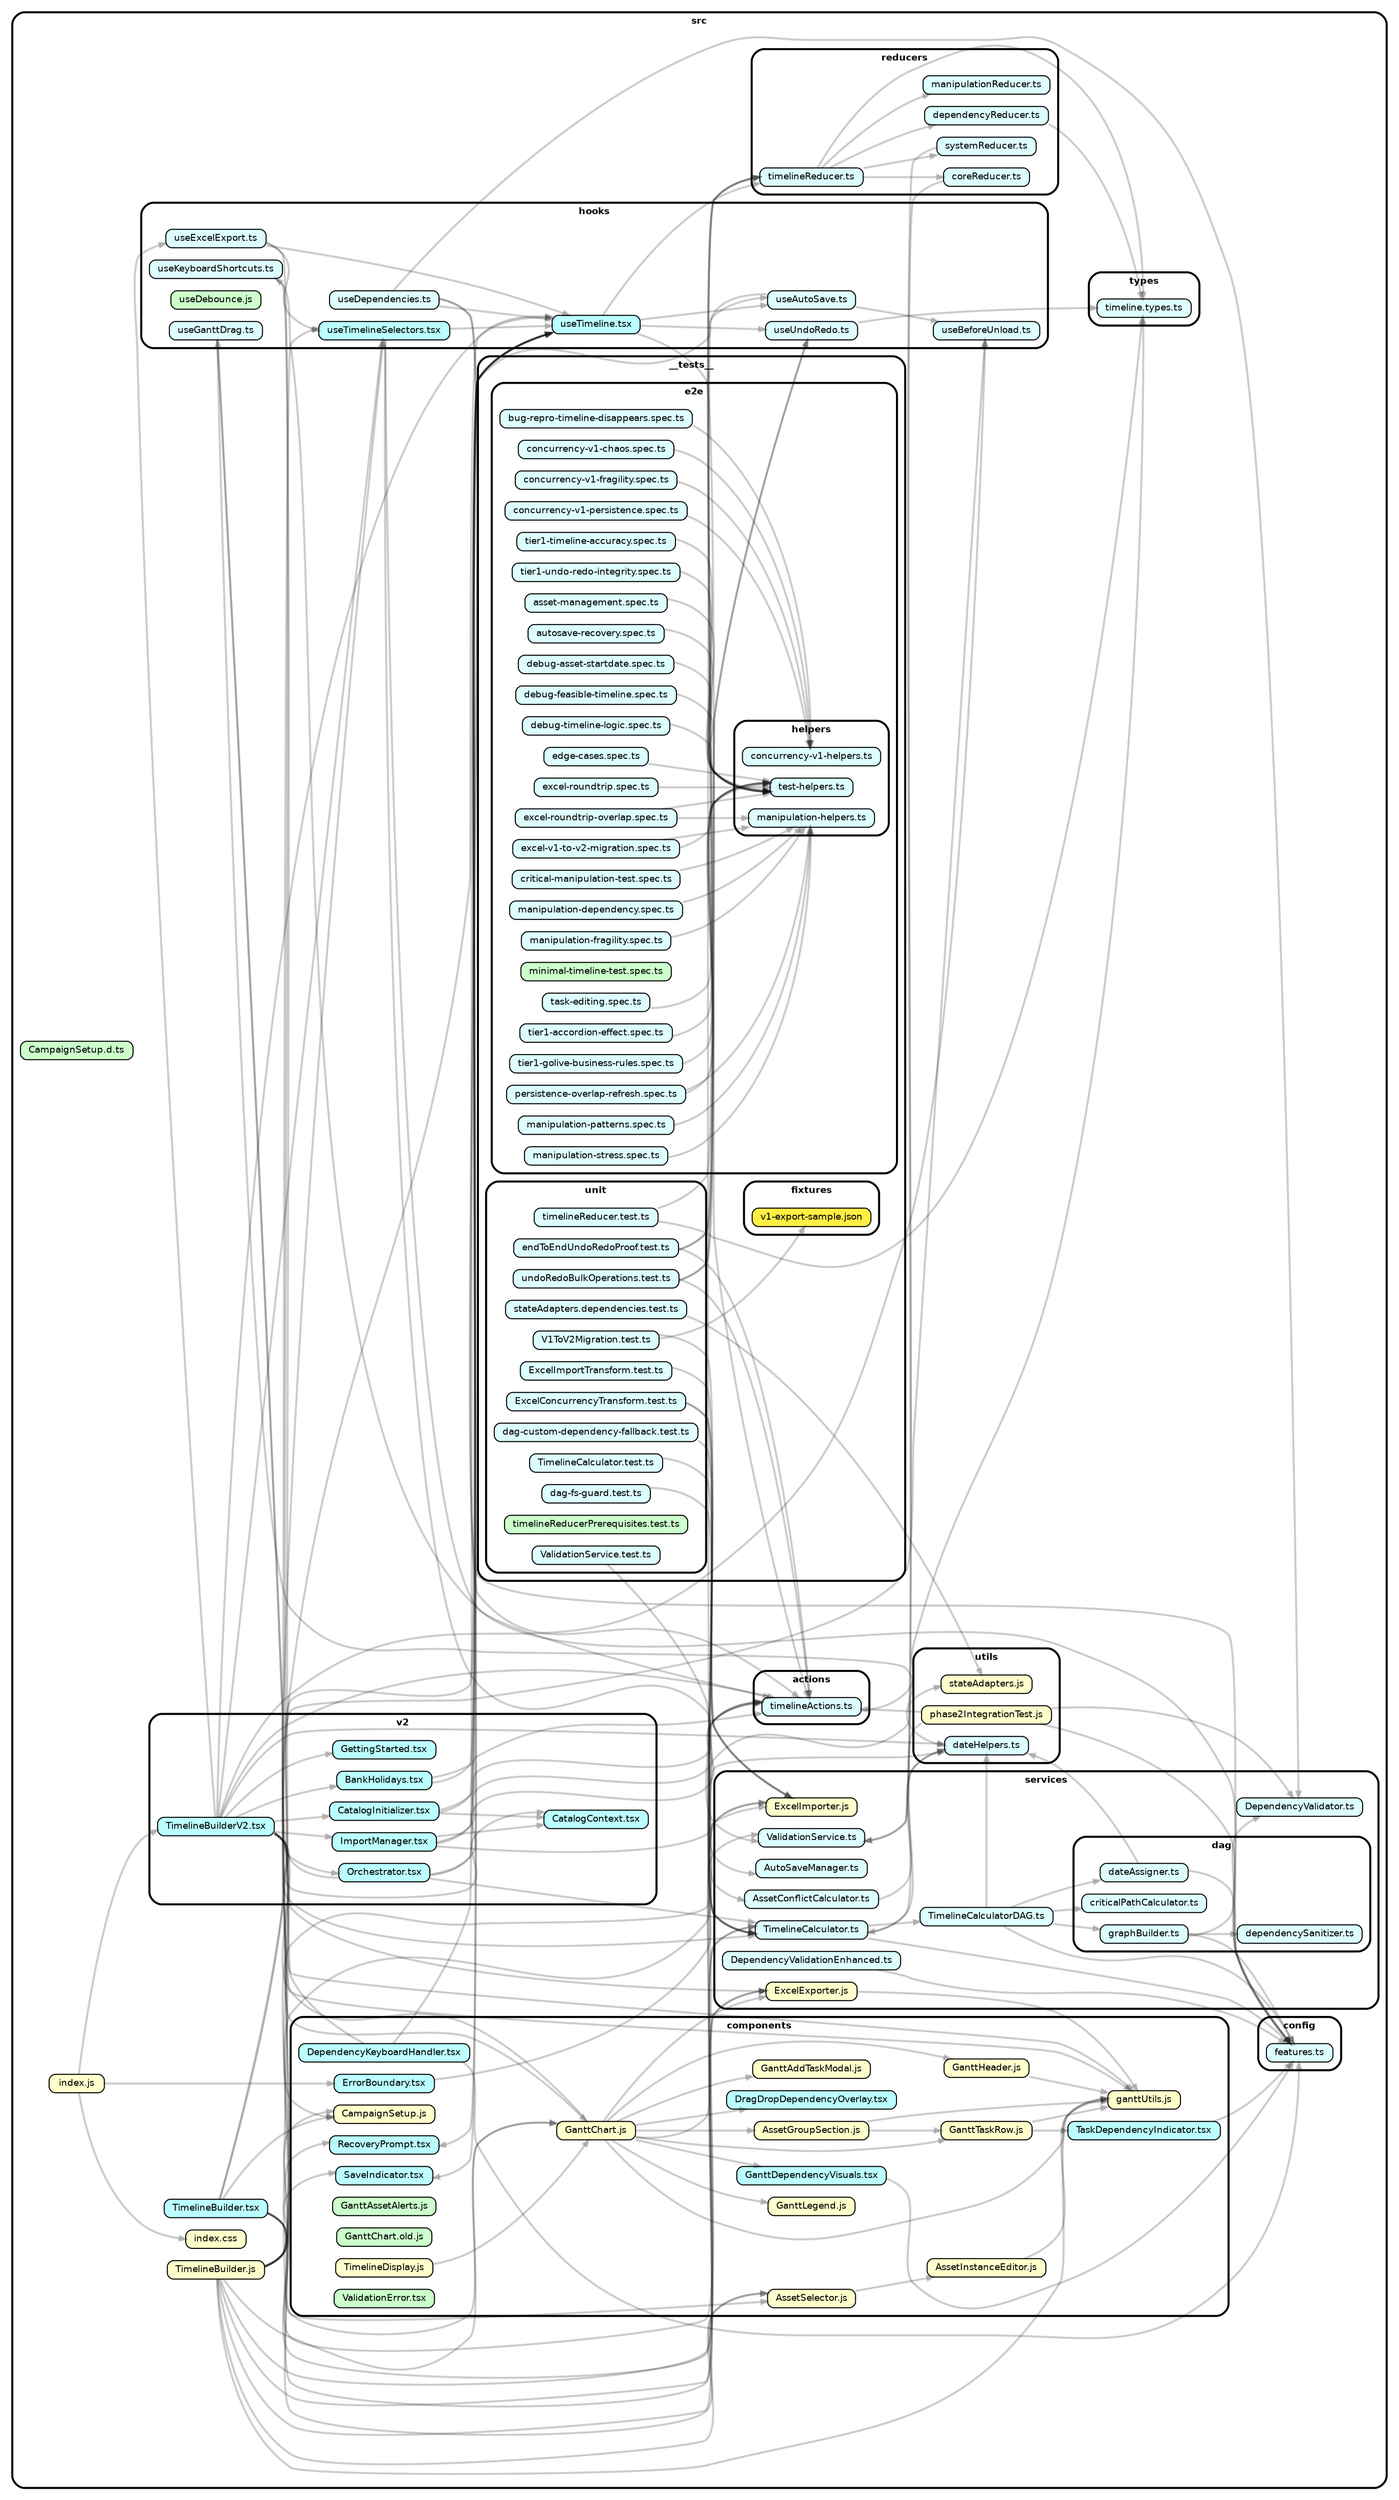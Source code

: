 strict digraph "dependency-cruiser output"{
    rankdir="LR" splines="true" overlap="false" nodesep="0.16" ranksep="0.18" fontname="Helvetica-bold" fontsize="9" style="rounded,bold,filled" fillcolor="#ffffff" compound="true"
    node [shape="box" style="rounded, filled" height="0.2" color="black" fillcolor="#ffffcc" fontcolor="black" fontname="Helvetica" fontsize="9"]
    edge [arrowhead="normal" arrowsize="0.6" penwidth="2.0" color="#00000033" fontname="Helvetica" fontsize="9"]

    subgraph "cluster_src" {label="src" "src/CampaignSetup.d.ts" [label=<CampaignSetup.d.ts> tooltip="CampaignSetup.d.ts" URL="src/CampaignSetup.d.ts" fillcolor="#ccffcc"] }
    subgraph "cluster_src" {label="src" "src/TimelineBuilder.js" [label=<TimelineBuilder.js> tooltip="TimelineBuilder.js" URL="src/TimelineBuilder.js" ] }
    "src/TimelineBuilder.js" -> "src/actions/timelineActions.ts"
    "src/TimelineBuilder.js" -> "src/components/AssetSelector.js"
    "src/TimelineBuilder.js" -> "src/components/CampaignSetup.js"
    "src/TimelineBuilder.js" -> "src/components/GanttChart.js"
    "src/TimelineBuilder.js" -> "src/components/ganttUtils.js"
    "src/TimelineBuilder.js" -> "src/components/RecoveryPrompt.tsx"
    "src/TimelineBuilder.js" -> "src/components/SaveIndicator.tsx"
    "src/TimelineBuilder.js" -> "src/hooks/useAutoSave.ts"
    "src/TimelineBuilder.js" -> "src/hooks/useBeforeUnload.ts"
    "src/TimelineBuilder.js" -> "src/services/ExcelExporter.js"
    "src/TimelineBuilder.js" -> "src/services/ExcelImporter.js"
    "src/TimelineBuilder.js" -> "src/services/TimelineCalculator.ts"
    "src/TimelineBuilder.js" -> "src/utils/stateAdapters.js"
    subgraph "cluster_src" {label="src" "src/TimelineBuilder.tsx" [label=<TimelineBuilder.tsx> tooltip="TimelineBuilder.tsx" URL="src/TimelineBuilder.tsx" fillcolor="#bbfeff"] }
    "src/TimelineBuilder.tsx" -> "src/components/AssetSelector.js"
    "src/TimelineBuilder.tsx" -> "src/components/CampaignSetup.js"
    "src/TimelineBuilder.tsx" -> "src/components/GanttChart.js"
    "src/TimelineBuilder.tsx" -> "src/hooks/useTimeline.tsx"
    "src/TimelineBuilder.tsx" -> "src/hooks/useTimelineSelectors.tsx"
    "src/TimelineBuilder.tsx" -> "src/services/ExcelExporter.js"
    "src/TimelineBuilder.tsx" -> "src/services/ExcelImporter.js"
    "src/TimelineBuilder.tsx" -> "src/services/TimelineCalculator.ts"
    subgraph "cluster_src" {label="src" subgraph "cluster_src/__tests__" {label="__tests__" subgraph "cluster_src/__tests__/e2e" {label="e2e" "src/__tests__/e2e/asset-management.spec.ts" [label=<asset-management.spec.ts> tooltip="asset-management.spec.ts" URL="src/__tests__/e2e/asset-management.spec.ts" fillcolor="#ddfeff"] } } }
    "src/__tests__/e2e/asset-management.spec.ts" -> "src/__tests__/e2e/helpers/test-helpers.ts"
    subgraph "cluster_src" {label="src" subgraph "cluster_src/__tests__" {label="__tests__" subgraph "cluster_src/__tests__/e2e" {label="e2e" "src/__tests__/e2e/autosave-recovery.spec.ts" [label=<autosave-recovery.spec.ts> tooltip="autosave-recovery.spec.ts" URL="src/__tests__/e2e/autosave-recovery.spec.ts" fillcolor="#ddfeff"] } } }
    "src/__tests__/e2e/autosave-recovery.spec.ts" -> "src/__tests__/e2e/helpers/test-helpers.ts"
    subgraph "cluster_src" {label="src" subgraph "cluster_src/__tests__" {label="__tests__" subgraph "cluster_src/__tests__/e2e" {label="e2e" "src/__tests__/e2e/bug-repro-timeline-disappears.spec.ts" [label=<bug-repro-timeline-disappears.spec.ts> tooltip="bug-repro-timeline-disappears.spec.ts" URL="src/__tests__/e2e/bug-repro-timeline-disappears.spec.ts" fillcolor="#ddfeff"] } } }
    "src/__tests__/e2e/bug-repro-timeline-disappears.spec.ts" -> "src/__tests__/e2e/helpers/concurrency-v1-helpers.ts"
    subgraph "cluster_src" {label="src" subgraph "cluster_src/__tests__" {label="__tests__" subgraph "cluster_src/__tests__/e2e" {label="e2e" "src/__tests__/e2e/concurrency-v1-chaos.spec.ts" [label=<concurrency-v1-chaos.spec.ts> tooltip="concurrency-v1-chaos.spec.ts" URL="src/__tests__/e2e/concurrency-v1-chaos.spec.ts" fillcolor="#ddfeff"] } } }
    "src/__tests__/e2e/concurrency-v1-chaos.spec.ts" -> "src/__tests__/e2e/helpers/concurrency-v1-helpers.ts"
    subgraph "cluster_src" {label="src" subgraph "cluster_src/__tests__" {label="__tests__" subgraph "cluster_src/__tests__/e2e" {label="e2e" "src/__tests__/e2e/concurrency-v1-fragility.spec.ts" [label=<concurrency-v1-fragility.spec.ts> tooltip="concurrency-v1-fragility.spec.ts" URL="src/__tests__/e2e/concurrency-v1-fragility.spec.ts" fillcolor="#ddfeff"] } } }
    "src/__tests__/e2e/concurrency-v1-fragility.spec.ts" -> "src/__tests__/e2e/helpers/concurrency-v1-helpers.ts"
    subgraph "cluster_src" {label="src" subgraph "cluster_src/__tests__" {label="__tests__" subgraph "cluster_src/__tests__/e2e" {label="e2e" "src/__tests__/e2e/concurrency-v1-persistence.spec.ts" [label=<concurrency-v1-persistence.spec.ts> tooltip="concurrency-v1-persistence.spec.ts" URL="src/__tests__/e2e/concurrency-v1-persistence.spec.ts" fillcolor="#ddfeff"] } } }
    "src/__tests__/e2e/concurrency-v1-persistence.spec.ts" -> "src/__tests__/e2e/helpers/concurrency-v1-helpers.ts"
    subgraph "cluster_src" {label="src" subgraph "cluster_src/__tests__" {label="__tests__" subgraph "cluster_src/__tests__/e2e" {label="e2e" "src/__tests__/e2e/critical-manipulation-test.spec.ts" [label=<critical-manipulation-test.spec.ts> tooltip="critical-manipulation-test.spec.ts" URL="src/__tests__/e2e/critical-manipulation-test.spec.ts" fillcolor="#ddfeff"] } } }
    "src/__tests__/e2e/critical-manipulation-test.spec.ts" -> "src/__tests__/e2e/helpers/manipulation-helpers.ts"
    subgraph "cluster_src" {label="src" subgraph "cluster_src/__tests__" {label="__tests__" subgraph "cluster_src/__tests__/e2e" {label="e2e" "src/__tests__/e2e/debug-asset-startdate.spec.ts" [label=<debug-asset-startdate.spec.ts> tooltip="debug-asset-startdate.spec.ts" URL="src/__tests__/e2e/debug-asset-startdate.spec.ts" fillcolor="#ddfeff"] } } }
    "src/__tests__/e2e/debug-asset-startdate.spec.ts" -> "src/__tests__/e2e/helpers/test-helpers.ts"
    subgraph "cluster_src" {label="src" subgraph "cluster_src/__tests__" {label="__tests__" subgraph "cluster_src/__tests__/e2e" {label="e2e" "src/__tests__/e2e/debug-feasible-timeline.spec.ts" [label=<debug-feasible-timeline.spec.ts> tooltip="debug-feasible-timeline.spec.ts" URL="src/__tests__/e2e/debug-feasible-timeline.spec.ts" fillcolor="#ddfeff"] } } }
    "src/__tests__/e2e/debug-feasible-timeline.spec.ts" -> "src/__tests__/e2e/helpers/test-helpers.ts"
    subgraph "cluster_src" {label="src" subgraph "cluster_src/__tests__" {label="__tests__" subgraph "cluster_src/__tests__/e2e" {label="e2e" "src/__tests__/e2e/debug-timeline-logic.spec.ts" [label=<debug-timeline-logic.spec.ts> tooltip="debug-timeline-logic.spec.ts" URL="src/__tests__/e2e/debug-timeline-logic.spec.ts" fillcolor="#ddfeff"] } } }
    "src/__tests__/e2e/debug-timeline-logic.spec.ts" -> "src/__tests__/e2e/helpers/test-helpers.ts"
    subgraph "cluster_src" {label="src" subgraph "cluster_src/__tests__" {label="__tests__" subgraph "cluster_src/__tests__/e2e" {label="e2e" "src/__tests__/e2e/edge-cases.spec.ts" [label=<edge-cases.spec.ts> tooltip="edge-cases.spec.ts" URL="src/__tests__/e2e/edge-cases.spec.ts" fillcolor="#ddfeff"] } } }
    "src/__tests__/e2e/edge-cases.spec.ts" -> "src/__tests__/e2e/helpers/test-helpers.ts"
    subgraph "cluster_src" {label="src" subgraph "cluster_src/__tests__" {label="__tests__" subgraph "cluster_src/__tests__/e2e" {label="e2e" "src/__tests__/e2e/excel-roundtrip-overlap.spec.ts" [label=<excel-roundtrip-overlap.spec.ts> tooltip="excel-roundtrip-overlap.spec.ts" URL="src/__tests__/e2e/excel-roundtrip-overlap.spec.ts" fillcolor="#ddfeff"] } } }
    "src/__tests__/e2e/excel-roundtrip-overlap.spec.ts" -> "src/__tests__/e2e/helpers/manipulation-helpers.ts"
    "src/__tests__/e2e/excel-roundtrip-overlap.spec.ts" -> "src/__tests__/e2e/helpers/test-helpers.ts"
    subgraph "cluster_src" {label="src" subgraph "cluster_src/__tests__" {label="__tests__" subgraph "cluster_src/__tests__/e2e" {label="e2e" "src/__tests__/e2e/excel-roundtrip.spec.ts" [label=<excel-roundtrip.spec.ts> tooltip="excel-roundtrip.spec.ts" URL="src/__tests__/e2e/excel-roundtrip.spec.ts" fillcolor="#ddfeff"] } } }
    "src/__tests__/e2e/excel-roundtrip.spec.ts" -> "src/__tests__/e2e/helpers/test-helpers.ts"
    subgraph "cluster_src" {label="src" subgraph "cluster_src/__tests__" {label="__tests__" subgraph "cluster_src/__tests__/e2e" {label="e2e" "src/__tests__/e2e/excel-v1-to-v2-migration.spec.ts" [label=<excel-v1-to-v2-migration.spec.ts> tooltip="excel-v1-to-v2-migration.spec.ts" URL="src/__tests__/e2e/excel-v1-to-v2-migration.spec.ts" fillcolor="#ddfeff"] } } }
    "src/__tests__/e2e/excel-v1-to-v2-migration.spec.ts" -> "src/__tests__/e2e/helpers/manipulation-helpers.ts"
    "src/__tests__/e2e/excel-v1-to-v2-migration.spec.ts" -> "src/__tests__/e2e/helpers/test-helpers.ts"
    subgraph "cluster_src" {label="src" subgraph "cluster_src/__tests__" {label="__tests__" subgraph "cluster_src/__tests__/e2e" {label="e2e" subgraph "cluster_src/__tests__/e2e/helpers" {label="helpers" "src/__tests__/e2e/helpers/concurrency-v1-helpers.ts" [label=<concurrency-v1-helpers.ts> tooltip="concurrency-v1-helpers.ts" URL="src/__tests__/e2e/helpers/concurrency-v1-helpers.ts" fillcolor="#ddfeff"] } } } }
    subgraph "cluster_src" {label="src" subgraph "cluster_src/__tests__" {label="__tests__" subgraph "cluster_src/__tests__/e2e" {label="e2e" subgraph "cluster_src/__tests__/e2e/helpers" {label="helpers" "src/__tests__/e2e/helpers/manipulation-helpers.ts" [label=<manipulation-helpers.ts> tooltip="manipulation-helpers.ts" URL="src/__tests__/e2e/helpers/manipulation-helpers.ts" fillcolor="#ddfeff"] } } } }
    subgraph "cluster_src" {label="src" subgraph "cluster_src/__tests__" {label="__tests__" subgraph "cluster_src/__tests__/e2e" {label="e2e" subgraph "cluster_src/__tests__/e2e/helpers" {label="helpers" "src/__tests__/e2e/helpers/test-helpers.ts" [label=<test-helpers.ts> tooltip="test-helpers.ts" URL="src/__tests__/e2e/helpers/test-helpers.ts" fillcolor="#ddfeff"] } } } }
    subgraph "cluster_src" {label="src" subgraph "cluster_src/__tests__" {label="__tests__" subgraph "cluster_src/__tests__/e2e" {label="e2e" "src/__tests__/e2e/manipulation-dependency.spec.ts" [label=<manipulation-dependency.spec.ts> tooltip="manipulation-dependency.spec.ts" URL="src/__tests__/e2e/manipulation-dependency.spec.ts" fillcolor="#ddfeff"] } } }
    "src/__tests__/e2e/manipulation-dependency.spec.ts" -> "src/__tests__/e2e/helpers/manipulation-helpers.ts"
    subgraph "cluster_src" {label="src" subgraph "cluster_src/__tests__" {label="__tests__" subgraph "cluster_src/__tests__/e2e" {label="e2e" "src/__tests__/e2e/manipulation-fragility.spec.ts" [label=<manipulation-fragility.spec.ts> tooltip="manipulation-fragility.spec.ts" URL="src/__tests__/e2e/manipulation-fragility.spec.ts" fillcolor="#ddfeff"] } } }
    "src/__tests__/e2e/manipulation-fragility.spec.ts" -> "src/__tests__/e2e/helpers/manipulation-helpers.ts"
    subgraph "cluster_src" {label="src" subgraph "cluster_src/__tests__" {label="__tests__" subgraph "cluster_src/__tests__/e2e" {label="e2e" "src/__tests__/e2e/manipulation-patterns.spec.ts" [label=<manipulation-patterns.spec.ts> tooltip="manipulation-patterns.spec.ts" URL="src/__tests__/e2e/manipulation-patterns.spec.ts" fillcolor="#ddfeff"] } } }
    "src/__tests__/e2e/manipulation-patterns.spec.ts" -> "src/__tests__/e2e/helpers/manipulation-helpers.ts"
    subgraph "cluster_src" {label="src" subgraph "cluster_src/__tests__" {label="__tests__" subgraph "cluster_src/__tests__/e2e" {label="e2e" "src/__tests__/e2e/manipulation-stress.spec.ts" [label=<manipulation-stress.spec.ts> tooltip="manipulation-stress.spec.ts" URL="src/__tests__/e2e/manipulation-stress.spec.ts" fillcolor="#ddfeff"] } } }
    "src/__tests__/e2e/manipulation-stress.spec.ts" -> "src/__tests__/e2e/helpers/manipulation-helpers.ts"
    subgraph "cluster_src" {label="src" subgraph "cluster_src/__tests__" {label="__tests__" subgraph "cluster_src/__tests__/e2e" {label="e2e" "src/__tests__/e2e/minimal-timeline-test.spec.ts" [label=<minimal-timeline-test.spec.ts> tooltip="minimal-timeline-test.spec.ts" URL="src/__tests__/e2e/minimal-timeline-test.spec.ts" fillcolor="#ccffcc"] } } }
    subgraph "cluster_src" {label="src" subgraph "cluster_src/__tests__" {label="__tests__" subgraph "cluster_src/__tests__/e2e" {label="e2e" "src/__tests__/e2e/persistence-overlap-refresh.spec.ts" [label=<persistence-overlap-refresh.spec.ts> tooltip="persistence-overlap-refresh.spec.ts" URL="src/__tests__/e2e/persistence-overlap-refresh.spec.ts" fillcolor="#ddfeff"] } } }
    "src/__tests__/e2e/persistence-overlap-refresh.spec.ts" -> "src/__tests__/e2e/helpers/manipulation-helpers.ts"
    "src/__tests__/e2e/persistence-overlap-refresh.spec.ts" -> "src/__tests__/e2e/helpers/test-helpers.ts"
    subgraph "cluster_src" {label="src" subgraph "cluster_src/__tests__" {label="__tests__" subgraph "cluster_src/__tests__/e2e" {label="e2e" "src/__tests__/e2e/task-editing.spec.ts" [label=<task-editing.spec.ts> tooltip="task-editing.spec.ts" URL="src/__tests__/e2e/task-editing.spec.ts" fillcolor="#ddfeff"] } } }
    "src/__tests__/e2e/task-editing.spec.ts" -> "src/__tests__/e2e/helpers/test-helpers.ts"
    subgraph "cluster_src" {label="src" subgraph "cluster_src/__tests__" {label="__tests__" subgraph "cluster_src/__tests__/e2e" {label="e2e" "src/__tests__/e2e/tier1-accordion-effect.spec.ts" [label=<tier1-accordion-effect.spec.ts> tooltip="tier1-accordion-effect.spec.ts" URL="src/__tests__/e2e/tier1-accordion-effect.spec.ts" fillcolor="#ddfeff"] } } }
    "src/__tests__/e2e/tier1-accordion-effect.spec.ts" -> "src/__tests__/e2e/helpers/test-helpers.ts"
    subgraph "cluster_src" {label="src" subgraph "cluster_src/__tests__" {label="__tests__" subgraph "cluster_src/__tests__/e2e" {label="e2e" "src/__tests__/e2e/tier1-golive-business-rules.spec.ts" [label=<tier1-golive-business-rules.spec.ts> tooltip="tier1-golive-business-rules.spec.ts" URL="src/__tests__/e2e/tier1-golive-business-rules.spec.ts" fillcolor="#ddfeff"] } } }
    "src/__tests__/e2e/tier1-golive-business-rules.spec.ts" -> "src/__tests__/e2e/helpers/test-helpers.ts"
    subgraph "cluster_src" {label="src" subgraph "cluster_src/__tests__" {label="__tests__" subgraph "cluster_src/__tests__/e2e" {label="e2e" "src/__tests__/e2e/tier1-timeline-accuracy.spec.ts" [label=<tier1-timeline-accuracy.spec.ts> tooltip="tier1-timeline-accuracy.spec.ts" URL="src/__tests__/e2e/tier1-timeline-accuracy.spec.ts" fillcolor="#ddfeff"] } } }
    "src/__tests__/e2e/tier1-timeline-accuracy.spec.ts" -> "src/__tests__/e2e/helpers/test-helpers.ts"
    subgraph "cluster_src" {label="src" subgraph "cluster_src/__tests__" {label="__tests__" subgraph "cluster_src/__tests__/e2e" {label="e2e" "src/__tests__/e2e/tier1-undo-redo-integrity.spec.ts" [label=<tier1-undo-redo-integrity.spec.ts> tooltip="tier1-undo-redo-integrity.spec.ts" URL="src/__tests__/e2e/tier1-undo-redo-integrity.spec.ts" fillcolor="#ddfeff"] } } }
    "src/__tests__/e2e/tier1-undo-redo-integrity.spec.ts" -> "src/__tests__/e2e/helpers/test-helpers.ts"
    subgraph "cluster_src" {label="src" subgraph "cluster_src/__tests__" {label="__tests__" subgraph "cluster_src/__tests__/fixtures" {label="fixtures" "src/__tests__/fixtures/v1-export-sample.json" [label=<v1-export-sample.json> tooltip="v1-export-sample.json" URL="src/__tests__/fixtures/v1-export-sample.json" fillcolor="#ffee44"] } } }
    subgraph "cluster_src" {label="src" subgraph "cluster_src/__tests__" {label="__tests__" subgraph "cluster_src/__tests__/unit" {label="unit" "src/__tests__/unit/ExcelConcurrencyTransform.test.ts" [label=<ExcelConcurrencyTransform.test.ts> tooltip="ExcelConcurrencyTransform.test.ts" URL="src/__tests__/unit/ExcelConcurrencyTransform.test.ts" fillcolor="#ddfeff"] } } }
    "src/__tests__/unit/ExcelConcurrencyTransform.test.ts" -> "src/services/ExcelImporter.js"
    "src/__tests__/unit/ExcelConcurrencyTransform.test.ts" -> "src/services/TimelineCalculator.ts"
    subgraph "cluster_src" {label="src" subgraph "cluster_src/__tests__" {label="__tests__" subgraph "cluster_src/__tests__/unit" {label="unit" "src/__tests__/unit/ExcelImportTransform.test.ts" [label=<ExcelImportTransform.test.ts> tooltip="ExcelImportTransform.test.ts" URL="src/__tests__/unit/ExcelImportTransform.test.ts" fillcolor="#ddfeff"] } } }
    "src/__tests__/unit/ExcelImportTransform.test.ts" -> "src/services/ExcelImporter.js"
    subgraph "cluster_src" {label="src" subgraph "cluster_src/__tests__" {label="__tests__" subgraph "cluster_src/__tests__/unit" {label="unit" "src/__tests__/unit/TimelineCalculator.test.ts" [label=<TimelineCalculator.test.ts> tooltip="TimelineCalculator.test.ts" URL="src/__tests__/unit/TimelineCalculator.test.ts" fillcolor="#ddfeff"] } } }
    "src/__tests__/unit/TimelineCalculator.test.ts" -> "src/services/TimelineCalculator.ts"
    subgraph "cluster_src" {label="src" subgraph "cluster_src/__tests__" {label="__tests__" subgraph "cluster_src/__tests__/unit" {label="unit" "src/__tests__/unit/V1ToV2Migration.test.ts" [label=<V1ToV2Migration.test.ts> tooltip="V1ToV2Migration.test.ts" URL="src/__tests__/unit/V1ToV2Migration.test.ts" fillcolor="#ddfeff"] } } }
    "src/__tests__/unit/V1ToV2Migration.test.ts" -> "src/services/ExcelImporter.js"
    "src/__tests__/unit/V1ToV2Migration.test.ts" -> "src/__tests__/fixtures/v1-export-sample.json"
    subgraph "cluster_src" {label="src" subgraph "cluster_src/__tests__" {label="__tests__" subgraph "cluster_src/__tests__/unit" {label="unit" "src/__tests__/unit/ValidationService.test.ts" [label=<ValidationService.test.ts> tooltip="ValidationService.test.ts" URL="src/__tests__/unit/ValidationService.test.ts" fillcolor="#ddfeff"] } } }
    "src/__tests__/unit/ValidationService.test.ts" -> "src/services/ValidationService.ts"
    subgraph "cluster_src" {label="src" subgraph "cluster_src/__tests__" {label="__tests__" subgraph "cluster_src/__tests__/unit" {label="unit" "src/__tests__/unit/dag-custom-dependency-fallback.test.ts" [label=<dag-custom-dependency-fallback.test.ts> tooltip="dag-custom-dependency-fallback.test.ts" URL="src/__tests__/unit/dag-custom-dependency-fallback.test.ts" fillcolor="#ddfeff"] } } }
    "src/__tests__/unit/dag-custom-dependency-fallback.test.ts" -> "src/services/TimelineCalculator.ts"
    subgraph "cluster_src" {label="src" subgraph "cluster_src/__tests__" {label="__tests__" subgraph "cluster_src/__tests__/unit" {label="unit" "src/__tests__/unit/dag-fs-guard.test.ts" [label=<dag-fs-guard.test.ts> tooltip="dag-fs-guard.test.ts" URL="src/__tests__/unit/dag-fs-guard.test.ts" fillcolor="#ddfeff"] } } }
    "src/__tests__/unit/dag-fs-guard.test.ts" -> "src/services/TimelineCalculator.ts"
    subgraph "cluster_src" {label="src" subgraph "cluster_src/__tests__" {label="__tests__" subgraph "cluster_src/__tests__/unit" {label="unit" "src/__tests__/unit/endToEndUndoRedoProof.test.ts" [label=<endToEndUndoRedoProof.test.ts> tooltip="endToEndUndoRedoProof.test.ts" URL="src/__tests__/unit/endToEndUndoRedoProof.test.ts" fillcolor="#ddfeff"] } } }
    "src/__tests__/unit/endToEndUndoRedoProof.test.ts" -> "src/actions/timelineActions.ts"
    "src/__tests__/unit/endToEndUndoRedoProof.test.ts" -> "src/hooks/useUndoRedo.ts"
    "src/__tests__/unit/endToEndUndoRedoProof.test.ts" -> "src/reducers/timelineReducer.ts"
    subgraph "cluster_src" {label="src" subgraph "cluster_src/__tests__" {label="__tests__" subgraph "cluster_src/__tests__/unit" {label="unit" "src/__tests__/unit/stateAdapters.dependencies.test.ts" [label=<stateAdapters.dependencies.test.ts> tooltip="stateAdapters.dependencies.test.ts" URL="src/__tests__/unit/stateAdapters.dependencies.test.ts" fillcolor="#ddfeff"] } } }
    "src/__tests__/unit/stateAdapters.dependencies.test.ts" -> "src/utils/stateAdapters.js"
    subgraph "cluster_src" {label="src" subgraph "cluster_src/__tests__" {label="__tests__" subgraph "cluster_src/__tests__/unit" {label="unit" "src/__tests__/unit/timelineReducer.test.ts" [label=<timelineReducer.test.ts> tooltip="timelineReducer.test.ts" URL="src/__tests__/unit/timelineReducer.test.ts" fillcolor="#ddfeff"] } } }
    "src/__tests__/unit/timelineReducer.test.ts" -> "src/reducers/timelineReducer.ts"
    "src/__tests__/unit/timelineReducer.test.ts" -> "src/types/timeline.types.ts"
    subgraph "cluster_src" {label="src" subgraph "cluster_src/__tests__" {label="__tests__" subgraph "cluster_src/__tests__/unit" {label="unit" "src/__tests__/unit/timelineReducerPrerequisites.test.ts" [label=<timelineReducerPrerequisites.test.ts> tooltip="timelineReducerPrerequisites.test.ts" URL="src/__tests__/unit/timelineReducerPrerequisites.test.ts" fillcolor="#ccffcc"] } } }
    subgraph "cluster_src" {label="src" subgraph "cluster_src/__tests__" {label="__tests__" subgraph "cluster_src/__tests__/unit" {label="unit" "src/__tests__/unit/undoRedoBulkOperations.test.ts" [label=<undoRedoBulkOperations.test.ts> tooltip="undoRedoBulkOperations.test.ts" URL="src/__tests__/unit/undoRedoBulkOperations.test.ts" fillcolor="#ddfeff"] } } }
    "src/__tests__/unit/undoRedoBulkOperations.test.ts" -> "src/actions/timelineActions.ts"
    "src/__tests__/unit/undoRedoBulkOperations.test.ts" -> "src/hooks/useUndoRedo.ts"
    "src/__tests__/unit/undoRedoBulkOperations.test.ts" -> "src/reducers/timelineReducer.ts"
    subgraph "cluster_src" {label="src" subgraph "cluster_src/actions" {label="actions" "src/actions/timelineActions.ts" [label=<timelineActions.ts> tooltip="timelineActions.ts" URL="src/actions/timelineActions.ts" fillcolor="#ddfeff"] } }
    "src/actions/timelineActions.ts" -> "src/types/timeline.types.ts"
    subgraph "cluster_src" {label="src" subgraph "cluster_src/components" {label="components" "src/components/AssetGroupSection.js" [label=<AssetGroupSection.js> tooltip="AssetGroupSection.js" URL="src/components/AssetGroupSection.js" ] } }
    "src/components/AssetGroupSection.js" -> "src/components/GanttTaskRow.js"
    "src/components/AssetGroupSection.js" -> "src/components/ganttUtils.js"
    subgraph "cluster_src" {label="src" subgraph "cluster_src/components" {label="components" "src/components/AssetInstanceEditor.js" [label=<AssetInstanceEditor.js> tooltip="AssetInstanceEditor.js" URL="src/components/AssetInstanceEditor.js" ] } }
    "src/components/AssetInstanceEditor.js" -> "src/components/ganttUtils.js"
    subgraph "cluster_src" {label="src" subgraph "cluster_src/components" {label="components" "src/components/AssetSelector.js" [label=<AssetSelector.js> tooltip="AssetSelector.js" URL="src/components/AssetSelector.js" ] } }
    "src/components/AssetSelector.js" -> "src/components/AssetInstanceEditor.js"
    subgraph "cluster_src" {label="src" subgraph "cluster_src/components" {label="components" "src/components/CampaignSetup.js" [label=<CampaignSetup.js> tooltip="CampaignSetup.js" URL="src/components/CampaignSetup.js" ] } }
    subgraph "cluster_src" {label="src" subgraph "cluster_src/components" {label="components" "src/components/DependencyKeyboardHandler.tsx" [label=<DependencyKeyboardHandler.tsx> tooltip="DependencyKeyboardHandler.tsx" URL="src/components/DependencyKeyboardHandler.tsx" fillcolor="#bbfeff"] } }
    "src/components/DependencyKeyboardHandler.tsx" -> "src/config/features.ts"
    "src/components/DependencyKeyboardHandler.tsx" -> "src/hooks/useKeyboardShortcuts.ts"
    "src/components/DependencyKeyboardHandler.tsx" -> "src/hooks/useTimeline.tsx"
    subgraph "cluster_src" {label="src" subgraph "cluster_src/components" {label="components" "src/components/DragDropDependencyOverlay.tsx" [label=<DragDropDependencyOverlay.tsx> tooltip="DragDropDependencyOverlay.tsx" URL="src/components/DragDropDependencyOverlay.tsx" fillcolor="#bbfeff"] } }
    subgraph "cluster_src" {label="src" subgraph "cluster_src/components" {label="components" "src/components/ErrorBoundary.tsx" [label=<ErrorBoundary.tsx> tooltip="ErrorBoundary.tsx" URL="src/components/ErrorBoundary.tsx" fillcolor="#bbfeff"] } }
    "src/components/ErrorBoundary.tsx" -> "src/services/ValidationService.ts"
    subgraph "cluster_src" {label="src" subgraph "cluster_src/components" {label="components" "src/components/GanttAddTaskModal.js" [label=<GanttAddTaskModal.js> tooltip="GanttAddTaskModal.js" URL="src/components/GanttAddTaskModal.js" ] } }
    subgraph "cluster_src" {label="src" subgraph "cluster_src/components" {label="components" "src/components/GanttAssetAlerts.js" [label=<GanttAssetAlerts.js> tooltip="GanttAssetAlerts.js" URL="src/components/GanttAssetAlerts.js" fillcolor="#ccffcc"] } }
    subgraph "cluster_src" {label="src" subgraph "cluster_src/components" {label="components" "src/components/GanttChart.js" [label=<GanttChart.js> tooltip="GanttChart.js" URL="src/components/GanttChart.js" ] } }
    "src/components/GanttChart.js" -> "src/hooks/useGanttDrag.ts"
    "src/components/GanttChart.js" -> "src/services/ExcelExporter.js"
    "src/components/GanttChart.js" -> "src/utils/dateHelpers.ts"
    "src/components/GanttChart.js" -> "src/components/AssetGroupSection.js"
    "src/components/GanttChart.js" -> "src/components/DragDropDependencyOverlay.tsx"
    "src/components/GanttChart.js" -> "src/components/GanttAddTaskModal.js"
    "src/components/GanttChart.js" -> "src/components/GanttDependencyVisuals.tsx"
    "src/components/GanttChart.js" -> "src/components/GanttHeader.js"
    "src/components/GanttChart.js" -> "src/components/GanttLegend.js"
    "src/components/GanttChart.js" -> "src/components/GanttTaskRow.js"
    "src/components/GanttChart.js" -> "src/components/ganttUtils.js"
    subgraph "cluster_src" {label="src" subgraph "cluster_src/components" {label="components" "src/components/GanttChart.old.js" [label=<GanttChart.old.js> tooltip="GanttChart.old.js" URL="src/components/GanttChart.old.js" fillcolor="#ccffcc"] } }
    subgraph "cluster_src" {label="src" subgraph "cluster_src/components" {label="components" "src/components/GanttDependencyVisuals.tsx" [label=<GanttDependencyVisuals.tsx> tooltip="GanttDependencyVisuals.tsx" URL="src/components/GanttDependencyVisuals.tsx" fillcolor="#bbfeff"] } }
    "src/components/GanttDependencyVisuals.tsx" -> "src/config/features.ts"
    subgraph "cluster_src" {label="src" subgraph "cluster_src/components" {label="components" "src/components/GanttHeader.js" [label=<GanttHeader.js> tooltip="GanttHeader.js" URL="src/components/GanttHeader.js" ] } }
    "src/components/GanttHeader.js" -> "src/components/ganttUtils.js"
    subgraph "cluster_src" {label="src" subgraph "cluster_src/components" {label="components" "src/components/GanttLegend.js" [label=<GanttLegend.js> tooltip="GanttLegend.js" URL="src/components/GanttLegend.js" ] } }
    subgraph "cluster_src" {label="src" subgraph "cluster_src/components" {label="components" "src/components/GanttTaskRow.js" [label=<GanttTaskRow.js> tooltip="GanttTaskRow.js" URL="src/components/GanttTaskRow.js" ] } }
    "src/components/GanttTaskRow.js" -> "src/components/ganttUtils.js"
    "src/components/GanttTaskRow.js" -> "src/components/TaskDependencyIndicator.tsx"
    subgraph "cluster_src" {label="src" subgraph "cluster_src/components" {label="components" "src/components/RecoveryPrompt.tsx" [label=<RecoveryPrompt.tsx> tooltip="RecoveryPrompt.tsx" URL="src/components/RecoveryPrompt.tsx" fillcolor="#bbfeff"] } }
    subgraph "cluster_src" {label="src" subgraph "cluster_src/components" {label="components" "src/components/SaveIndicator.tsx" [label=<SaveIndicator.tsx> tooltip="SaveIndicator.tsx" URL="src/components/SaveIndicator.tsx" fillcolor="#bbfeff"] } }
    subgraph "cluster_src" {label="src" subgraph "cluster_src/components" {label="components" "src/components/TaskDependencyIndicator.tsx" [label=<TaskDependencyIndicator.tsx> tooltip="TaskDependencyIndicator.tsx" URL="src/components/TaskDependencyIndicator.tsx" fillcolor="#bbfeff"] } }
    "src/components/TaskDependencyIndicator.tsx" -> "src/config/features.ts"
    subgraph "cluster_src" {label="src" subgraph "cluster_src/components" {label="components" "src/components/TimelineDisplay.js" [label=<TimelineDisplay.js> tooltip="TimelineDisplay.js" URL="src/components/TimelineDisplay.js" ] } }
    "src/components/TimelineDisplay.js" -> "src/components/GanttChart.js"
    subgraph "cluster_src" {label="src" subgraph "cluster_src/components" {label="components" "src/components/ValidationError.tsx" [label=<ValidationError.tsx> tooltip="ValidationError.tsx" URL="src/components/ValidationError.tsx" fillcolor="#ccffcc"] } }
    subgraph "cluster_src" {label="src" subgraph "cluster_src/components" {label="components" "src/components/ganttUtils.js" [label=<ganttUtils.js> tooltip="ganttUtils.js" URL="src/components/ganttUtils.js" ] } }
    subgraph "cluster_src" {label="src" subgraph "cluster_src/config" {label="config" "src/config/features.ts" [label=<features.ts> tooltip="features.ts" URL="src/config/features.ts" fillcolor="#ddfeff"] } }
    subgraph "cluster_src" {label="src" subgraph "cluster_src/hooks" {label="hooks" "src/hooks/useAutoSave.ts" [label=<useAutoSave.ts> tooltip="useAutoSave.ts" URL="src/hooks/useAutoSave.ts" fillcolor="#ddfeff"] } }
    "src/hooks/useAutoSave.ts" -> "src/services/AutoSaveManager.ts"
    "src/hooks/useAutoSave.ts" -> "src/hooks/useBeforeUnload.ts"
    subgraph "cluster_src" {label="src" subgraph "cluster_src/hooks" {label="hooks" "src/hooks/useBeforeUnload.ts" [label=<useBeforeUnload.ts> tooltip="useBeforeUnload.ts" URL="src/hooks/useBeforeUnload.ts" fillcolor="#ddfeff"] } }
    subgraph "cluster_src" {label="src" subgraph "cluster_src/hooks" {label="hooks" "src/hooks/useDebounce.js" [label=<useDebounce.js> tooltip="useDebounce.js" URL="src/hooks/useDebounce.js" fillcolor="#ccffcc"] } }
    subgraph "cluster_src" {label="src" subgraph "cluster_src/hooks" {label="hooks" "src/hooks/useDependencies.ts" [label=<useDependencies.ts> tooltip="useDependencies.ts" URL="src/hooks/useDependencies.ts" fillcolor="#ddfeff"] } }
    "src/hooks/useDependencies.ts" -> "src/actions/timelineActions.ts"
    "src/hooks/useDependencies.ts" -> "src/config/features.ts"
    "src/hooks/useDependencies.ts" -> "src/services/DependencyValidator.ts"
    "src/hooks/useDependencies.ts" -> "src/hooks/useTimeline.tsx"
    subgraph "cluster_src" {label="src" subgraph "cluster_src/hooks" {label="hooks" "src/hooks/useExcelExport.ts" [label=<useExcelExport.ts> tooltip="useExcelExport.ts" URL="src/hooks/useExcelExport.ts" fillcolor="#ddfeff"] } }
    "src/hooks/useExcelExport.ts" -> "src/services/ExcelExporter.js"
    "src/hooks/useExcelExport.ts" -> "src/hooks/useTimeline.tsx"
    "src/hooks/useExcelExport.ts" -> "src/hooks/useTimelineSelectors.tsx"
    subgraph "cluster_src" {label="src" subgraph "cluster_src/hooks" {label="hooks" "src/hooks/useGanttDrag.ts" [label=<useGanttDrag.ts> tooltip="useGanttDrag.ts" URL="src/hooks/useGanttDrag.ts" fillcolor="#ddfeff"] } }
    "src/hooks/useGanttDrag.ts" -> "src/components/ganttUtils.js"
    "src/hooks/useGanttDrag.ts" -> "src/utils/dateHelpers.ts"
    subgraph "cluster_src" {label="src" subgraph "cluster_src/hooks" {label="hooks" "src/hooks/useKeyboardShortcuts.ts" [label=<useKeyboardShortcuts.ts> tooltip="useKeyboardShortcuts.ts" URL="src/hooks/useKeyboardShortcuts.ts" fillcolor="#ddfeff"] } }
    "src/hooks/useKeyboardShortcuts.ts" -> "src/config/features.ts"
    subgraph "cluster_src" {label="src" subgraph "cluster_src/hooks" {label="hooks" "src/hooks/useTimeline.tsx" [label=<useTimeline.tsx> tooltip="useTimeline.tsx" URL="src/hooks/useTimeline.tsx" fillcolor="#bbfeff"] } }
    "src/hooks/useTimeline.tsx" -> "src/actions/timelineActions.ts"
    "src/hooks/useTimeline.tsx" -> "src/components/RecoveryPrompt.tsx"
    "src/hooks/useTimeline.tsx" -> "src/components/SaveIndicator.tsx"
    "src/hooks/useTimeline.tsx" -> "src/reducers/timelineReducer.ts"
    "src/hooks/useTimeline.tsx" -> "src/hooks/useAutoSave.ts"
    "src/hooks/useTimeline.tsx" -> "src/hooks/useUndoRedo.ts"
    subgraph "cluster_src" {label="src" subgraph "cluster_src/hooks" {label="hooks" "src/hooks/useTimelineSelectors.tsx" [label=<useTimelineSelectors.tsx> tooltip="useTimelineSelectors.tsx" URL="src/hooks/useTimelineSelectors.tsx" fillcolor="#bbfeff"] } }
    "src/hooks/useTimelineSelectors.tsx" -> "src/actions/timelineActions.ts"
    "src/hooks/useTimelineSelectors.tsx" -> "src/services/AssetConflictCalculator.ts"
    "src/hooks/useTimelineSelectors.tsx" -> "src/hooks/useTimeline.tsx"
    subgraph "cluster_src" {label="src" subgraph "cluster_src/hooks" {label="hooks" "src/hooks/useUndoRedo.ts" [label=<useUndoRedo.ts> tooltip="useUndoRedo.ts" URL="src/hooks/useUndoRedo.ts" fillcolor="#ddfeff"] } }
    "src/hooks/useUndoRedo.ts" -> "src/types/timeline.types.ts"
    subgraph "cluster_src" {label="src" "src/index.css" [label=<index.css> tooltip="index.css" URL="src/index.css" ] }
    subgraph "cluster_src" {label="src" "src/index.js" [label=<index.js> tooltip="index.js" URL="src/index.js" ] }
    "src/index.js" -> "src/components/ErrorBoundary.tsx"
    "src/index.js" -> "src/index.css"
    "src/index.js" -> "src/v2/TimelineBuilderV2.tsx"
    subgraph "cluster_src" {label="src" subgraph "cluster_src/reducers" {label="reducers" "src/reducers/coreReducer.ts" [label=<coreReducer.ts> tooltip="coreReducer.ts" URL="src/reducers/coreReducer.ts" fillcolor="#ddfeff"] } }
    "src/reducers/coreReducer.ts" -> "src/services/ValidationService.ts"
    subgraph "cluster_src" {label="src" subgraph "cluster_src/reducers" {label="reducers" "src/reducers/dependencyReducer.ts" [label=<dependencyReducer.ts> tooltip="dependencyReducer.ts" URL="src/reducers/dependencyReducer.ts" fillcolor="#ddfeff"] } }
    "src/reducers/dependencyReducer.ts" -> "src/types/timeline.types.ts"
    subgraph "cluster_src" {label="src" subgraph "cluster_src/reducers" {label="reducers" "src/reducers/manipulationReducer.ts" [label=<manipulationReducer.ts> tooltip="manipulationReducer.ts" URL="src/reducers/manipulationReducer.ts" fillcolor="#ddfeff"] } }
    subgraph "cluster_src" {label="src" subgraph "cluster_src/reducers" {label="reducers" "src/reducers/systemReducer.ts" [label=<systemReducer.ts> tooltip="systemReducer.ts" URL="src/reducers/systemReducer.ts" fillcolor="#ddfeff"] } }
    "src/reducers/systemReducer.ts" -> "src/services/ValidationService.ts"
    subgraph "cluster_src" {label="src" subgraph "cluster_src/reducers" {label="reducers" "src/reducers/timelineReducer.ts" [label=<timelineReducer.ts> tooltip="timelineReducer.ts" URL="src/reducers/timelineReducer.ts" fillcolor="#ddfeff"] } }
    "src/reducers/timelineReducer.ts" -> "src/types/timeline.types.ts"
    "src/reducers/timelineReducer.ts" -> "src/reducers/coreReducer.ts"
    "src/reducers/timelineReducer.ts" -> "src/reducers/dependencyReducer.ts"
    "src/reducers/timelineReducer.ts" -> "src/reducers/manipulationReducer.ts"
    "src/reducers/timelineReducer.ts" -> "src/reducers/systemReducer.ts"
    subgraph "cluster_src" {label="src" subgraph "cluster_src/services" {label="services" "src/services/AssetConflictCalculator.ts" [label=<AssetConflictCalculator.ts> tooltip="AssetConflictCalculator.ts" URL="src/services/AssetConflictCalculator.ts" fillcolor="#ddfeff"] } }
    "src/services/AssetConflictCalculator.ts" -> "src/utils/dateHelpers.ts"
    subgraph "cluster_src" {label="src" subgraph "cluster_src/services" {label="services" "src/services/AutoSaveManager.ts" [label=<AutoSaveManager.ts> tooltip="AutoSaveManager.ts" URL="src/services/AutoSaveManager.ts" fillcolor="#ddfeff"] } }
    subgraph "cluster_src" {label="src" subgraph "cluster_src/services" {label="services" "src/services/DependencyValidationEnhanced.ts" [label=<DependencyValidationEnhanced.ts> tooltip="DependencyValidationEnhanced.ts" URL="src/services/DependencyValidationEnhanced.ts" fillcolor="#ddfeff"] } }
    "src/services/DependencyValidationEnhanced.ts" -> "src/config/features.ts"
    subgraph "cluster_src" {label="src" subgraph "cluster_src/services" {label="services" "src/services/DependencyValidator.ts" [label=<DependencyValidator.ts> tooltip="DependencyValidator.ts" URL="src/services/DependencyValidator.ts" fillcolor="#ddfeff"] } }
    subgraph "cluster_src" {label="src" subgraph "cluster_src/services" {label="services" "src/services/ExcelExporter.js" [label=<ExcelExporter.js> tooltip="ExcelExporter.js" URL="src/services/ExcelExporter.js" ] } }
    "src/services/ExcelExporter.js" -> "src/components/ganttUtils.js"
    subgraph "cluster_src" {label="src" subgraph "cluster_src/services" {label="services" "src/services/ExcelImporter.js" [label=<ExcelImporter.js> tooltip="ExcelImporter.js" URL="src/services/ExcelImporter.js" ] } }
    subgraph "cluster_src" {label="src" subgraph "cluster_src/services" {label="services" "src/services/TimelineCalculator.ts" [label=<TimelineCalculator.ts> tooltip="TimelineCalculator.ts" URL="src/services/TimelineCalculator.ts" fillcolor="#ddfeff"] } }
    "src/services/TimelineCalculator.ts" -> "src/config/features.ts"
    "src/services/TimelineCalculator.ts" -> "src/utils/dateHelpers.ts"
    "src/services/TimelineCalculator.ts" -> "src/services/TimelineCalculatorDAG.ts"
    subgraph "cluster_src" {label="src" subgraph "cluster_src/services" {label="services" "src/services/TimelineCalculatorDAG.ts" [label=<TimelineCalculatorDAG.ts> tooltip="TimelineCalculatorDAG.ts" URL="src/services/TimelineCalculatorDAG.ts" fillcolor="#ddfeff"] } }
    "src/services/TimelineCalculatorDAG.ts" -> "src/config/features.ts"
    "src/services/TimelineCalculatorDAG.ts" -> "src/utils/dateHelpers.ts"
    "src/services/TimelineCalculatorDAG.ts" -> "src/services/dag/criticalPathCalculator.ts"
    "src/services/TimelineCalculatorDAG.ts" -> "src/services/dag/dateAssigner.ts"
    "src/services/TimelineCalculatorDAG.ts" -> "src/services/dag/graphBuilder.ts"
    subgraph "cluster_src" {label="src" subgraph "cluster_src/services" {label="services" "src/services/ValidationService.ts" [label=<ValidationService.ts> tooltip="ValidationService.ts" URL="src/services/ValidationService.ts" fillcolor="#ddfeff"] } }
    subgraph "cluster_src" {label="src" subgraph "cluster_src/services" {label="services" subgraph "cluster_src/services/dag" {label="dag" "src/services/dag/criticalPathCalculator.ts" [label=<criticalPathCalculator.ts> tooltip="criticalPathCalculator.ts" URL="src/services/dag/criticalPathCalculator.ts" fillcolor="#ddfeff"] } } }
    subgraph "cluster_src" {label="src" subgraph "cluster_src/services" {label="services" subgraph "cluster_src/services/dag" {label="dag" "src/services/dag/dateAssigner.ts" [label=<dateAssigner.ts> tooltip="dateAssigner.ts" URL="src/services/dag/dateAssigner.ts" fillcolor="#ddfeff"] } } }
    "src/services/dag/dateAssigner.ts" -> "src/config/features.ts"
    "src/services/dag/dateAssigner.ts" -> "src/utils/dateHelpers.ts"
    subgraph "cluster_src" {label="src" subgraph "cluster_src/services" {label="services" subgraph "cluster_src/services/dag" {label="dag" "src/services/dag/dependencySanitizer.ts" [label=<dependencySanitizer.ts> tooltip="dependencySanitizer.ts" URL="src/services/dag/dependencySanitizer.ts" fillcolor="#ddfeff"] } } }
    subgraph "cluster_src" {label="src" subgraph "cluster_src/services" {label="services" subgraph "cluster_src/services/dag" {label="dag" "src/services/dag/graphBuilder.ts" [label=<graphBuilder.ts> tooltip="graphBuilder.ts" URL="src/services/dag/graphBuilder.ts" fillcolor="#ddfeff"] } } }
    "src/services/dag/graphBuilder.ts" -> "src/config/features.ts"
    "src/services/dag/graphBuilder.ts" -> "src/services/DependencyValidator.ts"
    "src/services/dag/graphBuilder.ts" -> "src/services/dag/dependencySanitizer.ts"
    subgraph "cluster_src" {label="src" subgraph "cluster_src/types" {label="types" "src/types/timeline.types.ts" [label=<timeline.types.ts> tooltip="timeline.types.ts" URL="src/types/timeline.types.ts" fillcolor="#ddfeff"] } }
    subgraph "cluster_src" {label="src" subgraph "cluster_src/utils" {label="utils" "src/utils/dateHelpers.ts" [label=<dateHelpers.ts> tooltip="dateHelpers.ts" URL="src/utils/dateHelpers.ts" fillcolor="#ddfeff"] } }
    subgraph "cluster_src" {label="src" subgraph "cluster_src/utils" {label="utils" "src/utils/phase2IntegrationTest.js" [label=<phase2IntegrationTest.js> tooltip="phase2IntegrationTest.js" URL="src/utils/phase2IntegrationTest.js" ] } }
    "src/utils/phase2IntegrationTest.js" -> "src/actions/timelineActions.ts"
    "src/utils/phase2IntegrationTest.js" -> "src/config/features.ts"
    "src/utils/phase2IntegrationTest.js" -> "src/services/DependencyValidator.ts"
    "src/utils/phase2IntegrationTest.js" -> "src/services/TimelineCalculator.ts"
    subgraph "cluster_src" {label="src" subgraph "cluster_src/utils" {label="utils" "src/utils/stateAdapters.js" [label=<stateAdapters.js> tooltip="stateAdapters.js" URL="src/utils/stateAdapters.js" ] } }
    subgraph "cluster_src" {label="src" subgraph "cluster_src/v2" {label="v2" "src/v2/BankHolidays.tsx" [label=<BankHolidays.tsx> tooltip="BankHolidays.tsx" URL="src/v2/BankHolidays.tsx" fillcolor="#bbfeff"] } }
    "src/v2/BankHolidays.tsx" -> "src/actions/timelineActions.ts"
    "src/v2/BankHolidays.tsx" -> "src/hooks/useTimeline.tsx"
    subgraph "cluster_src" {label="src" subgraph "cluster_src/v2" {label="v2" "src/v2/CatalogContext.tsx" [label=<CatalogContext.tsx> tooltip="CatalogContext.tsx" URL="src/v2/CatalogContext.tsx" fillcolor="#bbfeff"] } }
    subgraph "cluster_src" {label="src" subgraph "cluster_src/v2" {label="v2" "src/v2/CatalogInitializer.tsx" [label=<CatalogInitializer.tsx> tooltip="CatalogInitializer.tsx" URL="src/v2/CatalogInitializer.tsx" fillcolor="#bbfeff"] } }
    "src/v2/CatalogInitializer.tsx" -> "src/actions/timelineActions.ts"
    "src/v2/CatalogInitializer.tsx" -> "src/hooks/useTimeline.tsx"
    "src/v2/CatalogInitializer.tsx" -> "src/v2/CatalogContext.tsx"
    subgraph "cluster_src" {label="src" subgraph "cluster_src/v2" {label="v2" "src/v2/GettingStarted.tsx" [label=<GettingStarted.tsx> tooltip="GettingStarted.tsx" URL="src/v2/GettingStarted.tsx" fillcolor="#bbfeff"] } }
    subgraph "cluster_src" {label="src" subgraph "cluster_src/v2" {label="v2" "src/v2/ImportManager.tsx" [label=<ImportManager.tsx> tooltip="ImportManager.tsx" URL="src/v2/ImportManager.tsx" fillcolor="#bbfeff"] } }
    "src/v2/ImportManager.tsx" -> "src/actions/timelineActions.ts"
    "src/v2/ImportManager.tsx" -> "src/hooks/useTimeline.tsx"
    "src/v2/ImportManager.tsx" -> "src/services/ExcelImporter.js"
    "src/v2/ImportManager.tsx" -> "src/v2/CatalogContext.tsx"
    subgraph "cluster_src" {label="src" subgraph "cluster_src/v2" {label="v2" "src/v2/Orchestrator.tsx" [label=<Orchestrator.tsx> tooltip="Orchestrator.tsx" URL="src/v2/Orchestrator.tsx" fillcolor="#bbfeff"] } }
    "src/v2/Orchestrator.tsx" -> "src/actions/timelineActions.ts"
    "src/v2/Orchestrator.tsx" -> "src/hooks/useTimeline.tsx"
    "src/v2/Orchestrator.tsx" -> "src/hooks/useTimelineSelectors.tsx"
    "src/v2/Orchestrator.tsx" -> "src/services/TimelineCalculator.ts"
    subgraph "cluster_src" {label="src" subgraph "cluster_src/v2" {label="v2" "src/v2/TimelineBuilderV2.tsx" [label=<TimelineBuilderV2.tsx> tooltip="TimelineBuilderV2.tsx" URL="src/v2/TimelineBuilderV2.tsx" fillcolor="#bbfeff"] } }
    "src/v2/TimelineBuilderV2.tsx" -> "src/actions/timelineActions.ts"
    "src/v2/TimelineBuilderV2.tsx" -> "src/components/AssetSelector.js"
    "src/v2/TimelineBuilderV2.tsx" -> "src/components/CampaignSetup.js"
    "src/v2/TimelineBuilderV2.tsx" -> "src/components/GanttChart.js"
    "src/v2/TimelineBuilderV2.tsx" -> "src/components/ganttUtils.js"
    "src/v2/TimelineBuilderV2.tsx" -> "src/hooks/useBeforeUnload.ts"
    "src/v2/TimelineBuilderV2.tsx" -> "src/hooks/useExcelExport.ts"
    "src/v2/TimelineBuilderV2.tsx" -> "src/hooks/useTimeline.tsx"
    "src/v2/TimelineBuilderV2.tsx" -> "src/hooks/useTimelineSelectors.tsx"
    "src/v2/TimelineBuilderV2.tsx" -> "src/services/TimelineCalculator.ts"
    "src/v2/TimelineBuilderV2.tsx" -> "src/utils/dateHelpers.ts"
    "src/v2/TimelineBuilderV2.tsx" -> "src/v2/BankHolidays.tsx"
    "src/v2/TimelineBuilderV2.tsx" -> "src/v2/CatalogContext.tsx"
    "src/v2/TimelineBuilderV2.tsx" -> "src/v2/CatalogInitializer.tsx"
    "src/v2/TimelineBuilderV2.tsx" -> "src/v2/GettingStarted.tsx"
    "src/v2/TimelineBuilderV2.tsx" -> "src/v2/ImportManager.tsx"
    "src/v2/TimelineBuilderV2.tsx" -> "src/v2/Orchestrator.tsx"
}
